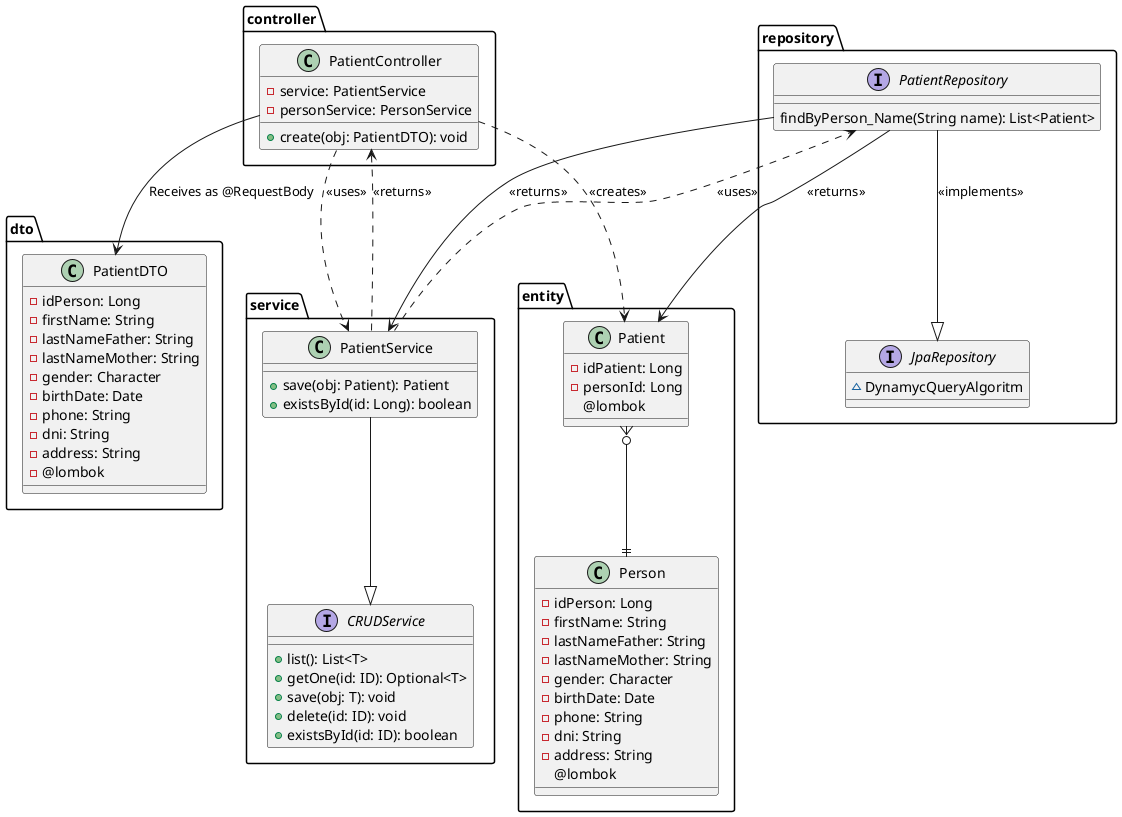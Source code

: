 @startuml hu25
package repository {
  interface PatientRepository {
    findByPerson_Name(String name): List<Patient>
  }

  interface JpaRepository {
    ~DynamycQueryAlgoritm
  }
}

package controller {
  class PatientController {
    -service: PatientService
    -personService: PersonService
    +create(obj: PatientDTO): void
  }
}

package service {

  class PatientService {
    +save(obj: Patient): Patient
    +existsById(id: Long): boolean
  }

  interface CRUDService{
    +list(): List<T>
    +getOne(id: ID): Optional<T>
    +save(obj: T): void
    +delete(id: ID): void
    +existsById(id: ID): boolean
  }
}

package dto {
  class PatientDTO {
    -idPerson: Long
    -firstName: String
    -lastNameFather: String
    -lastNameMother: String
    -gender: Character
    -birthDate: Date
    -phone: String
    -dni: String
    -address: String
    -@lombok
  }
}

package entity {

  class Person {
    -idPerson: Long
    -firstName: String
    -lastNameFather: String
    -lastNameMother: String
    -gender: Character
    -birthDate: Date
    -phone: String
    -dni: String
    -address: String
    @lombok
  }
  class Patient {
    -idPatient: Long
    -personId: Long
    @lombok
  }

}








PatientController ..> PatientService : <<uses>>
PatientController --> PatientDTO : Receives as @RequestBody
PatientController ..> Patient : <<creates>>

PatientService..> PatientController: <<returns>>
PatientService --|> CRUDService
PatientService ..> PatientRepository : <<uses>>

PatientRepository --> PatientService : <<returns>>
PatientRepository --> Patient : <<returns>>
PatientRepository --|> JpaRepository: <<implements>>

Patient }o--|| Person

@enduml
